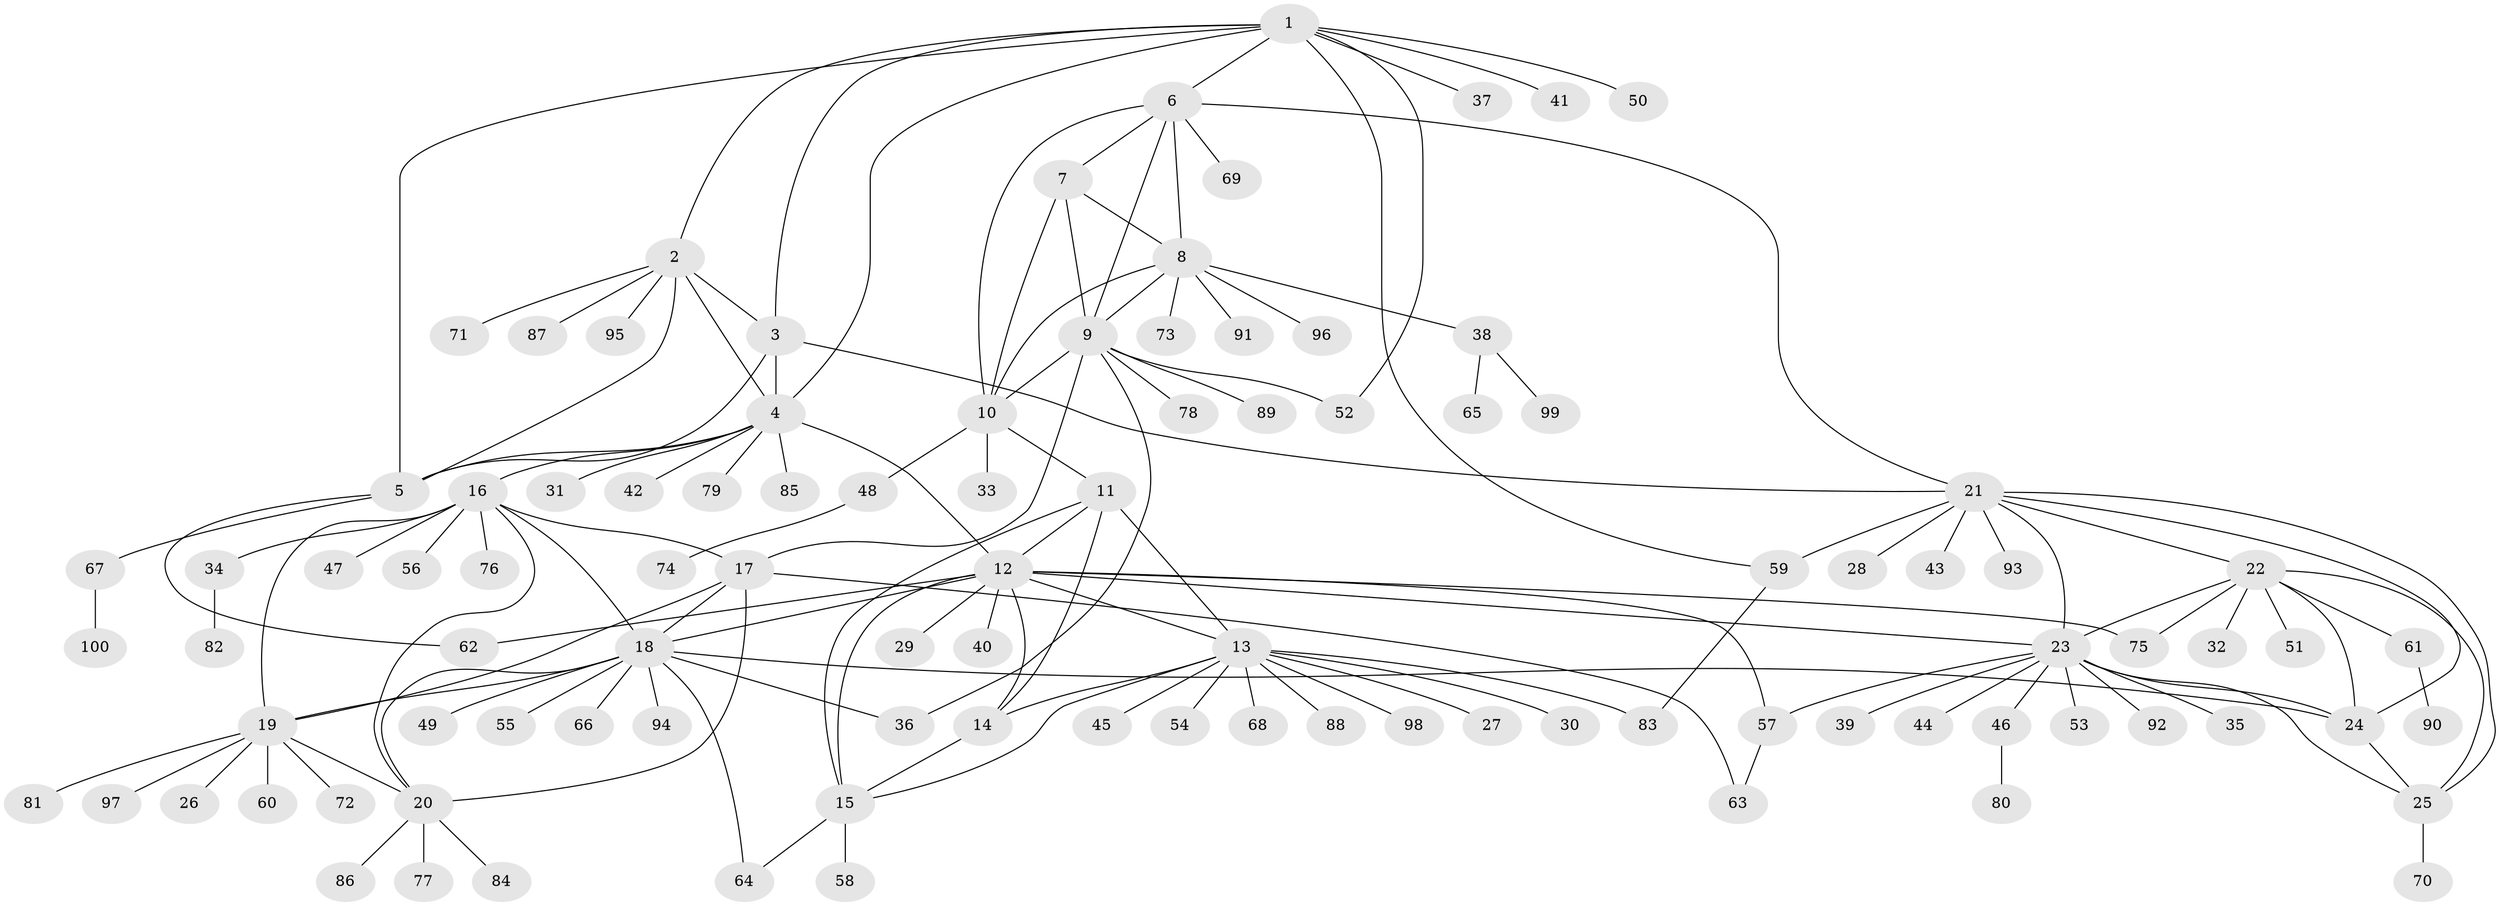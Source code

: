 // coarse degree distribution, {10: 0.02857142857142857, 7: 0.04285714285714286, 5: 0.04285714285714286, 6: 0.07142857142857142, 4: 0.02857142857142857, 8: 0.04285714285714286, 9: 0.02857142857142857, 11: 0.02857142857142857, 3: 0.02857142857142857, 1: 0.6, 2: 0.05714285714285714}
// Generated by graph-tools (version 1.1) at 2025/19/03/04/25 18:19:36]
// undirected, 100 vertices, 144 edges
graph export_dot {
graph [start="1"]
  node [color=gray90,style=filled];
  1;
  2;
  3;
  4;
  5;
  6;
  7;
  8;
  9;
  10;
  11;
  12;
  13;
  14;
  15;
  16;
  17;
  18;
  19;
  20;
  21;
  22;
  23;
  24;
  25;
  26;
  27;
  28;
  29;
  30;
  31;
  32;
  33;
  34;
  35;
  36;
  37;
  38;
  39;
  40;
  41;
  42;
  43;
  44;
  45;
  46;
  47;
  48;
  49;
  50;
  51;
  52;
  53;
  54;
  55;
  56;
  57;
  58;
  59;
  60;
  61;
  62;
  63;
  64;
  65;
  66;
  67;
  68;
  69;
  70;
  71;
  72;
  73;
  74;
  75;
  76;
  77;
  78;
  79;
  80;
  81;
  82;
  83;
  84;
  85;
  86;
  87;
  88;
  89;
  90;
  91;
  92;
  93;
  94;
  95;
  96;
  97;
  98;
  99;
  100;
  1 -- 2;
  1 -- 3;
  1 -- 4;
  1 -- 5;
  1 -- 6;
  1 -- 37;
  1 -- 41;
  1 -- 50;
  1 -- 52;
  1 -- 59;
  2 -- 3;
  2 -- 4;
  2 -- 5;
  2 -- 71;
  2 -- 87;
  2 -- 95;
  3 -- 4;
  3 -- 5;
  3 -- 21;
  4 -- 5;
  4 -- 12;
  4 -- 16;
  4 -- 31;
  4 -- 42;
  4 -- 79;
  4 -- 85;
  5 -- 62;
  5 -- 67;
  6 -- 7;
  6 -- 8;
  6 -- 9;
  6 -- 10;
  6 -- 21;
  6 -- 69;
  7 -- 8;
  7 -- 9;
  7 -- 10;
  8 -- 9;
  8 -- 10;
  8 -- 38;
  8 -- 73;
  8 -- 91;
  8 -- 96;
  9 -- 10;
  9 -- 17;
  9 -- 36;
  9 -- 52;
  9 -- 78;
  9 -- 89;
  10 -- 11;
  10 -- 33;
  10 -- 48;
  11 -- 12;
  11 -- 13;
  11 -- 14;
  11 -- 15;
  12 -- 13;
  12 -- 14;
  12 -- 15;
  12 -- 18;
  12 -- 23;
  12 -- 29;
  12 -- 40;
  12 -- 57;
  12 -- 62;
  12 -- 75;
  13 -- 14;
  13 -- 15;
  13 -- 27;
  13 -- 30;
  13 -- 45;
  13 -- 54;
  13 -- 68;
  13 -- 83;
  13 -- 88;
  13 -- 98;
  14 -- 15;
  15 -- 58;
  15 -- 64;
  16 -- 17;
  16 -- 18;
  16 -- 19;
  16 -- 20;
  16 -- 34;
  16 -- 47;
  16 -- 56;
  16 -- 76;
  17 -- 18;
  17 -- 19;
  17 -- 20;
  17 -- 63;
  18 -- 19;
  18 -- 20;
  18 -- 24;
  18 -- 36;
  18 -- 49;
  18 -- 55;
  18 -- 64;
  18 -- 66;
  18 -- 94;
  19 -- 20;
  19 -- 26;
  19 -- 60;
  19 -- 72;
  19 -- 81;
  19 -- 97;
  20 -- 77;
  20 -- 84;
  20 -- 86;
  21 -- 22;
  21 -- 23;
  21 -- 24;
  21 -- 25;
  21 -- 28;
  21 -- 43;
  21 -- 59;
  21 -- 93;
  22 -- 23;
  22 -- 24;
  22 -- 25;
  22 -- 32;
  22 -- 51;
  22 -- 61;
  22 -- 75;
  23 -- 24;
  23 -- 25;
  23 -- 35;
  23 -- 39;
  23 -- 44;
  23 -- 46;
  23 -- 53;
  23 -- 57;
  23 -- 92;
  24 -- 25;
  25 -- 70;
  34 -- 82;
  38 -- 65;
  38 -- 99;
  46 -- 80;
  48 -- 74;
  57 -- 63;
  59 -- 83;
  61 -- 90;
  67 -- 100;
}
